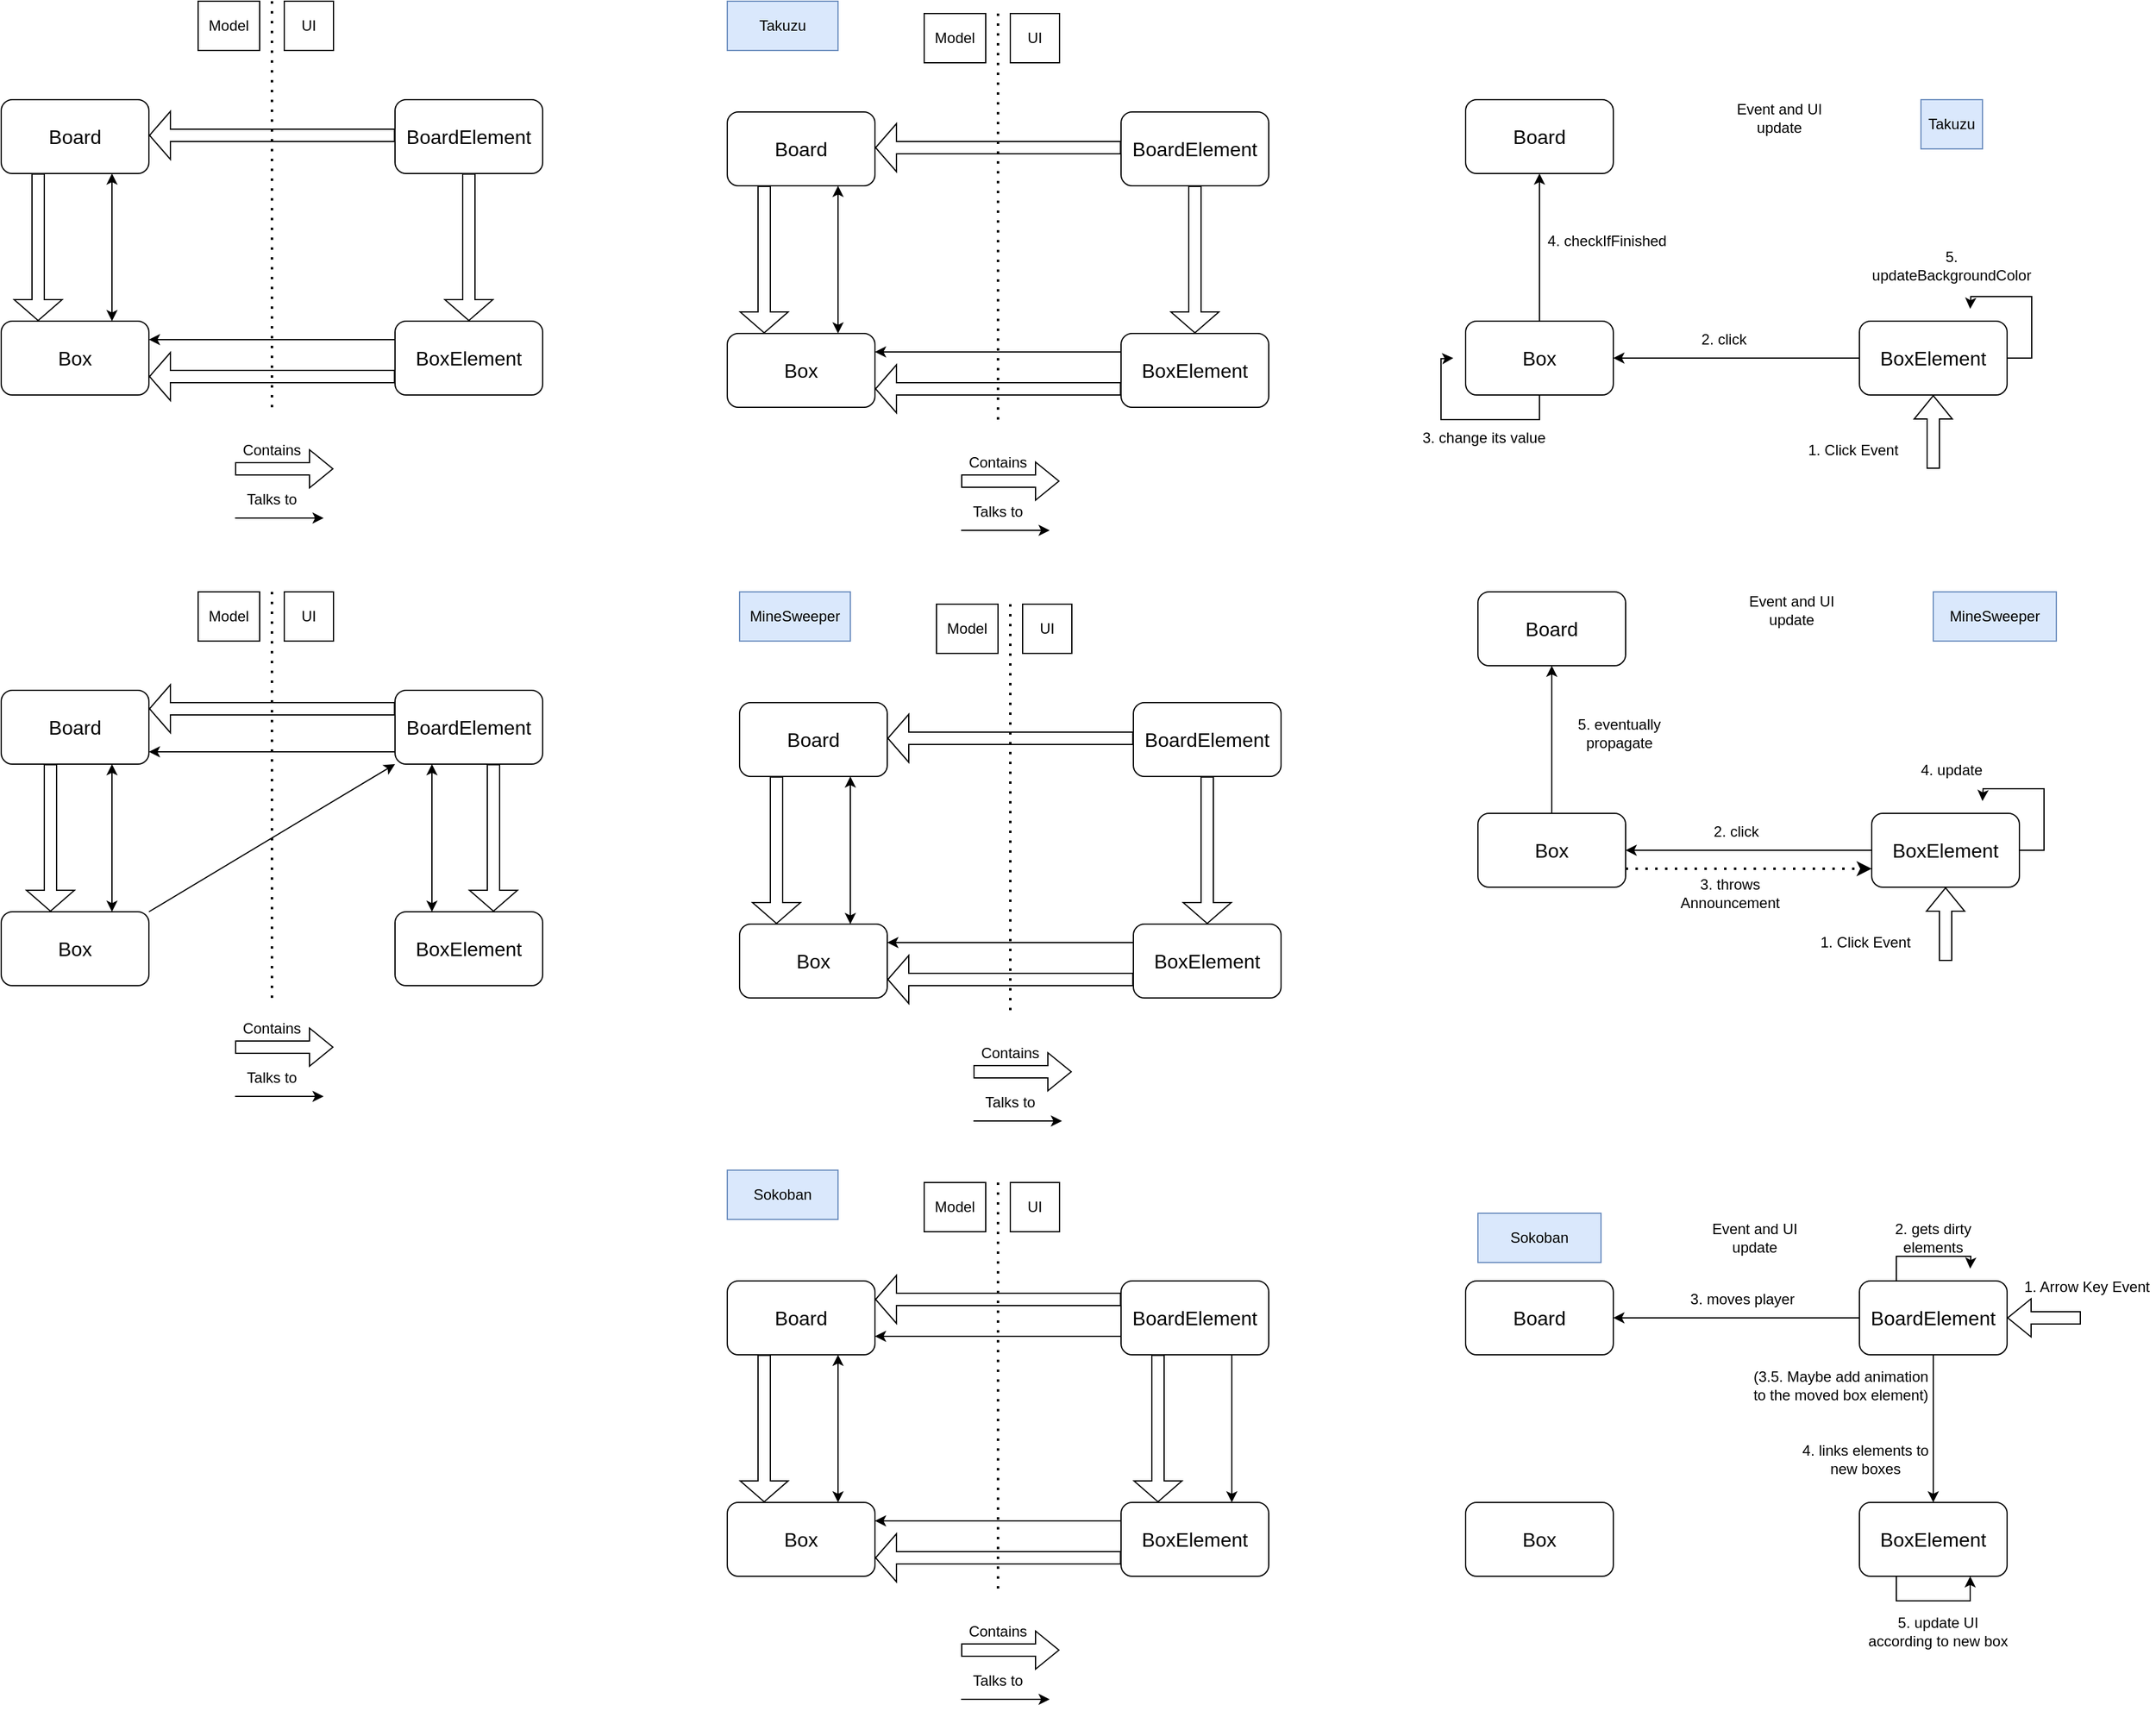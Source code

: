 <mxfile version="23.1.1" type="device">
  <diagram name="Page-1" id="rHofz7syDq5YrGWVKmiH">
    <mxGraphModel dx="993" dy="573" grid="1" gridSize="10" guides="1" tooltips="1" connect="1" arrows="1" fold="1" page="1" pageScale="1" pageWidth="827" pageHeight="1169" math="0" shadow="0">
      <root>
        <mxCell id="0" />
        <mxCell id="1" parent="0" />
        <mxCell id="ECpcbEEftHicPPph2w06-1" value="&lt;font style=&quot;font-size: 16px;&quot;&gt;Board&lt;/font&gt;" style="rounded=1;whiteSpace=wrap;html=1;" parent="1" vertex="1">
          <mxGeometry x="140" y="90" width="120" height="60" as="geometry" />
        </mxCell>
        <mxCell id="ECpcbEEftHicPPph2w06-2" value="&lt;font style=&quot;font-size: 16px;&quot;&gt;Box&lt;/font&gt;" style="rounded=1;whiteSpace=wrap;html=1;" parent="1" vertex="1">
          <mxGeometry x="140" y="270" width="120" height="60" as="geometry" />
        </mxCell>
        <mxCell id="ECpcbEEftHicPPph2w06-3" value="&lt;font style=&quot;font-size: 16px;&quot;&gt;BoardElement&lt;/font&gt;" style="rounded=1;whiteSpace=wrap;html=1;" parent="1" vertex="1">
          <mxGeometry x="460" y="90" width="120" height="60" as="geometry" />
        </mxCell>
        <mxCell id="ECpcbEEftHicPPph2w06-4" value="&lt;font style=&quot;font-size: 16px;&quot;&gt;BoxElement&lt;/font&gt;" style="rounded=1;whiteSpace=wrap;html=1;" parent="1" vertex="1">
          <mxGeometry x="460" y="270" width="120" height="60" as="geometry" />
        </mxCell>
        <mxCell id="ECpcbEEftHicPPph2w06-5" value="" style="endArrow=none;dashed=1;html=1;dashPattern=1 3;strokeWidth=2;rounded=0;" parent="1" edge="1">
          <mxGeometry width="50" height="50" relative="1" as="geometry">
            <mxPoint x="360" y="340" as="sourcePoint" />
            <mxPoint x="360" y="10" as="targetPoint" />
          </mxGeometry>
        </mxCell>
        <mxCell id="ECpcbEEftHicPPph2w06-6" value="Model" style="rounded=0;whiteSpace=wrap;html=1;" parent="1" vertex="1">
          <mxGeometry x="300" y="10" width="50" height="40" as="geometry" />
        </mxCell>
        <mxCell id="ECpcbEEftHicPPph2w06-7" value="UI" style="rounded=0;whiteSpace=wrap;html=1;" parent="1" vertex="1">
          <mxGeometry x="370" y="10" width="40" height="40" as="geometry" />
        </mxCell>
        <mxCell id="ECpcbEEftHicPPph2w06-8" value="&lt;font style=&quot;font-size: 16px;&quot;&gt;Board&lt;/font&gt;" style="rounded=1;whiteSpace=wrap;html=1;" parent="1" vertex="1">
          <mxGeometry x="140" y="570" width="120" height="60" as="geometry" />
        </mxCell>
        <mxCell id="ECpcbEEftHicPPph2w06-9" value="&lt;font style=&quot;font-size: 16px;&quot;&gt;Box&lt;/font&gt;" style="rounded=1;whiteSpace=wrap;html=1;" parent="1" vertex="1">
          <mxGeometry x="140" y="750" width="120" height="60" as="geometry" />
        </mxCell>
        <mxCell id="ECpcbEEftHicPPph2w06-10" value="&lt;font style=&quot;font-size: 16px;&quot;&gt;BoardElement&lt;/font&gt;" style="rounded=1;whiteSpace=wrap;html=1;" parent="1" vertex="1">
          <mxGeometry x="460" y="570" width="120" height="60" as="geometry" />
        </mxCell>
        <mxCell id="ECpcbEEftHicPPph2w06-11" value="&lt;font style=&quot;font-size: 16px;&quot;&gt;BoxElement&lt;/font&gt;" style="rounded=1;whiteSpace=wrap;html=1;" parent="1" vertex="1">
          <mxGeometry x="460" y="750" width="120" height="60" as="geometry" />
        </mxCell>
        <mxCell id="ECpcbEEftHicPPph2w06-12" value="" style="endArrow=none;dashed=1;html=1;dashPattern=1 3;strokeWidth=2;rounded=0;" parent="1" edge="1">
          <mxGeometry width="50" height="50" relative="1" as="geometry">
            <mxPoint x="360" y="820" as="sourcePoint" />
            <mxPoint x="360" y="490" as="targetPoint" />
          </mxGeometry>
        </mxCell>
        <mxCell id="ECpcbEEftHicPPph2w06-13" value="Model" style="rounded=0;whiteSpace=wrap;html=1;" parent="1" vertex="1">
          <mxGeometry x="300" y="490" width="50" height="40" as="geometry" />
        </mxCell>
        <mxCell id="ECpcbEEftHicPPph2w06-14" value="UI" style="rounded=0;whiteSpace=wrap;html=1;" parent="1" vertex="1">
          <mxGeometry x="370" y="490" width="40" height="40" as="geometry" />
        </mxCell>
        <mxCell id="ECpcbEEftHicPPph2w06-15" value="" style="shape=flexArrow;endArrow=classic;html=1;rounded=0;entryX=0.5;entryY=0;entryDx=0;entryDy=0;exitX=0.5;exitY=1;exitDx=0;exitDy=0;endWidth=28;endSize=5.33;" parent="1" source="ECpcbEEftHicPPph2w06-3" target="ECpcbEEftHicPPph2w06-4" edge="1">
          <mxGeometry width="50" height="50" relative="1" as="geometry">
            <mxPoint x="330" y="170" as="sourcePoint" />
            <mxPoint x="380" y="120" as="targetPoint" />
            <Array as="points" />
          </mxGeometry>
        </mxCell>
        <mxCell id="ECpcbEEftHicPPph2w06-16" value="" style="shape=flexArrow;endArrow=classic;html=1;rounded=0;" parent="1" edge="1">
          <mxGeometry width="50" height="50" relative="1" as="geometry">
            <mxPoint x="330" y="390" as="sourcePoint" />
            <mxPoint x="410" y="390" as="targetPoint" />
          </mxGeometry>
        </mxCell>
        <mxCell id="ECpcbEEftHicPPph2w06-17" value="Contains" style="text;html=1;strokeColor=none;fillColor=none;align=center;verticalAlign=middle;whiteSpace=wrap;rounded=0;" parent="1" vertex="1">
          <mxGeometry x="330" y="360" width="60" height="30" as="geometry" />
        </mxCell>
        <mxCell id="ECpcbEEftHicPPph2w06-18" value="" style="endArrow=classic;html=1;rounded=0;" parent="1" edge="1">
          <mxGeometry width="50" height="50" relative="1" as="geometry">
            <mxPoint x="330" y="430" as="sourcePoint" />
            <mxPoint x="402" y="430" as="targetPoint" />
          </mxGeometry>
        </mxCell>
        <mxCell id="ECpcbEEftHicPPph2w06-19" value="" style="shape=flexArrow;endArrow=classic;html=1;rounded=0;entryX=0.5;entryY=0;entryDx=0;entryDy=0;exitX=0.5;exitY=1;exitDx=0;exitDy=0;endWidth=28;endSize=5.33;" parent="1" edge="1">
          <mxGeometry width="50" height="50" relative="1" as="geometry">
            <mxPoint x="170" y="150" as="sourcePoint" />
            <mxPoint x="170" y="270" as="targetPoint" />
            <Array as="points" />
          </mxGeometry>
        </mxCell>
        <mxCell id="ECpcbEEftHicPPph2w06-20" value="" style="shape=flexArrow;endArrow=classic;html=1;rounded=0;entryX=1;entryY=0.75;entryDx=0;entryDy=0;exitX=0;exitY=0.75;exitDx=0;exitDy=0;endWidth=28;endSize=5.33;" parent="1" source="ECpcbEEftHicPPph2w06-4" target="ECpcbEEftHicPPph2w06-2" edge="1">
          <mxGeometry width="50" height="50" relative="1" as="geometry">
            <mxPoint x="180" y="160" as="sourcePoint" />
            <mxPoint x="180" y="280" as="targetPoint" />
            <Array as="points" />
          </mxGeometry>
        </mxCell>
        <mxCell id="ECpcbEEftHicPPph2w06-21" value="" style="shape=flexArrow;endArrow=classic;html=1;rounded=0;entryX=1;entryY=0.5;entryDx=0;entryDy=0;exitX=0;exitY=0.5;exitDx=0;exitDy=0;endWidth=28;endSize=5.33;" parent="1" edge="1">
          <mxGeometry width="50" height="50" relative="1" as="geometry">
            <mxPoint x="460" y="119" as="sourcePoint" />
            <mxPoint x="260" y="119" as="targetPoint" />
            <Array as="points" />
          </mxGeometry>
        </mxCell>
        <mxCell id="ECpcbEEftHicPPph2w06-22" value="Talks to" style="text;html=1;strokeColor=none;fillColor=none;align=center;verticalAlign=middle;whiteSpace=wrap;rounded=0;" parent="1" vertex="1">
          <mxGeometry x="330" y="400" width="60" height="30" as="geometry" />
        </mxCell>
        <mxCell id="ECpcbEEftHicPPph2w06-23" value="" style="endArrow=classic;html=1;rounded=0;entryX=1;entryY=0.25;entryDx=0;entryDy=0;exitX=0;exitY=0.25;exitDx=0;exitDy=0;" parent="1" source="ECpcbEEftHicPPph2w06-4" target="ECpcbEEftHicPPph2w06-2" edge="1">
          <mxGeometry width="50" height="50" relative="1" as="geometry">
            <mxPoint x="350" y="310" as="sourcePoint" />
            <mxPoint x="400" y="260" as="targetPoint" />
          </mxGeometry>
        </mxCell>
        <mxCell id="ECpcbEEftHicPPph2w06-25" value="" style="endArrow=classic;startArrow=classic;html=1;rounded=0;entryX=0.75;entryY=1;entryDx=0;entryDy=0;exitX=0.75;exitY=0;exitDx=0;exitDy=0;" parent="1" source="ECpcbEEftHicPPph2w06-2" target="ECpcbEEftHicPPph2w06-1" edge="1">
          <mxGeometry width="50" height="50" relative="1" as="geometry">
            <mxPoint x="200" y="240" as="sourcePoint" />
            <mxPoint x="250" y="190" as="targetPoint" />
          </mxGeometry>
        </mxCell>
        <mxCell id="ECpcbEEftHicPPph2w06-26" value="" style="shape=flexArrow;endArrow=classic;html=1;rounded=0;" parent="1" edge="1">
          <mxGeometry width="50" height="50" relative="1" as="geometry">
            <mxPoint x="330" y="860" as="sourcePoint" />
            <mxPoint x="410" y="860" as="targetPoint" />
          </mxGeometry>
        </mxCell>
        <mxCell id="ECpcbEEftHicPPph2w06-27" value="Contains" style="text;html=1;strokeColor=none;fillColor=none;align=center;verticalAlign=middle;whiteSpace=wrap;rounded=0;" parent="1" vertex="1">
          <mxGeometry x="330" y="830" width="60" height="30" as="geometry" />
        </mxCell>
        <mxCell id="ECpcbEEftHicPPph2w06-28" value="" style="endArrow=classic;html=1;rounded=0;" parent="1" edge="1">
          <mxGeometry width="50" height="50" relative="1" as="geometry">
            <mxPoint x="330" y="900" as="sourcePoint" />
            <mxPoint x="402" y="900" as="targetPoint" />
          </mxGeometry>
        </mxCell>
        <mxCell id="ECpcbEEftHicPPph2w06-29" value="Talks to" style="text;html=1;strokeColor=none;fillColor=none;align=center;verticalAlign=middle;whiteSpace=wrap;rounded=0;" parent="1" vertex="1">
          <mxGeometry x="330" y="870" width="60" height="30" as="geometry" />
        </mxCell>
        <mxCell id="ECpcbEEftHicPPph2w06-30" value="" style="shape=flexArrow;endArrow=classic;html=1;rounded=0;entryX=0.5;entryY=0;entryDx=0;entryDy=0;exitX=0.5;exitY=1;exitDx=0;exitDy=0;endWidth=28;endSize=5.33;" parent="1" edge="1">
          <mxGeometry width="50" height="50" relative="1" as="geometry">
            <mxPoint x="540" y="630" as="sourcePoint" />
            <mxPoint x="540" y="750" as="targetPoint" />
            <Array as="points" />
          </mxGeometry>
        </mxCell>
        <mxCell id="ECpcbEEftHicPPph2w06-31" value="" style="shape=flexArrow;endArrow=classic;html=1;rounded=0;entryX=0.5;entryY=0;entryDx=0;entryDy=0;exitX=0.5;exitY=1;exitDx=0;exitDy=0;endWidth=28;endSize=5.33;" parent="1" edge="1">
          <mxGeometry width="50" height="50" relative="1" as="geometry">
            <mxPoint x="180" y="630" as="sourcePoint" />
            <mxPoint x="180" y="750" as="targetPoint" />
            <Array as="points" />
          </mxGeometry>
        </mxCell>
        <mxCell id="ECpcbEEftHicPPph2w06-32" value="" style="shape=flexArrow;endArrow=classic;html=1;rounded=0;entryX=1;entryY=0.75;entryDx=0;entryDy=0;exitX=0;exitY=0.75;exitDx=0;exitDy=0;endWidth=28;endSize=5.33;" parent="1" edge="1">
          <mxGeometry width="50" height="50" relative="1" as="geometry">
            <mxPoint x="460" y="585" as="sourcePoint" />
            <mxPoint x="260" y="585" as="targetPoint" />
            <Array as="points" />
          </mxGeometry>
        </mxCell>
        <mxCell id="ECpcbEEftHicPPph2w06-33" value="" style="endArrow=classic;html=1;rounded=0;entryX=1;entryY=0.25;entryDx=0;entryDy=0;exitX=0;exitY=0.25;exitDx=0;exitDy=0;" parent="1" edge="1">
          <mxGeometry width="50" height="50" relative="1" as="geometry">
            <mxPoint x="460" y="620" as="sourcePoint" />
            <mxPoint x="260" y="620" as="targetPoint" />
          </mxGeometry>
        </mxCell>
        <mxCell id="ECpcbEEftHicPPph2w06-34" value="" style="endArrow=classic;startArrow=classic;html=1;rounded=0;entryX=0.75;entryY=1;entryDx=0;entryDy=0;exitX=0.75;exitY=0;exitDx=0;exitDy=0;" parent="1" edge="1">
          <mxGeometry width="50" height="50" relative="1" as="geometry">
            <mxPoint x="230" y="750" as="sourcePoint" />
            <mxPoint x="230" y="630" as="targetPoint" />
          </mxGeometry>
        </mxCell>
        <mxCell id="ECpcbEEftHicPPph2w06-36" value="" style="endArrow=classic;startArrow=classic;html=1;rounded=0;entryX=0.75;entryY=1;entryDx=0;entryDy=0;exitX=0.75;exitY=0;exitDx=0;exitDy=0;" parent="1" edge="1">
          <mxGeometry width="50" height="50" relative="1" as="geometry">
            <mxPoint x="490" y="750" as="sourcePoint" />
            <mxPoint x="490" y="630" as="targetPoint" />
          </mxGeometry>
        </mxCell>
        <mxCell id="ECpcbEEftHicPPph2w06-37" value="" style="endArrow=classic;html=1;rounded=0;entryX=0;entryY=1;entryDx=0;entryDy=0;exitX=1;exitY=0;exitDx=0;exitDy=0;" parent="1" source="ECpcbEEftHicPPph2w06-9" target="ECpcbEEftHicPPph2w06-10" edge="1">
          <mxGeometry width="50" height="50" relative="1" as="geometry">
            <mxPoint x="470" y="630" as="sourcePoint" />
            <mxPoint x="270" y="630" as="targetPoint" />
          </mxGeometry>
        </mxCell>
        <mxCell id="CD2iZrXm3ss4EVFYjtA5-1" value="&lt;font style=&quot;font-size: 16px;&quot;&gt;Board&lt;/font&gt;" style="rounded=1;whiteSpace=wrap;html=1;" vertex="1" parent="1">
          <mxGeometry x="740" y="580" width="120" height="60" as="geometry" />
        </mxCell>
        <mxCell id="CD2iZrXm3ss4EVFYjtA5-2" value="&lt;font style=&quot;font-size: 16px;&quot;&gt;Box&lt;/font&gt;" style="rounded=1;whiteSpace=wrap;html=1;" vertex="1" parent="1">
          <mxGeometry x="740" y="760" width="120" height="60" as="geometry" />
        </mxCell>
        <mxCell id="CD2iZrXm3ss4EVFYjtA5-3" value="&lt;font style=&quot;font-size: 16px;&quot;&gt;BoardElement&lt;/font&gt;" style="rounded=1;whiteSpace=wrap;html=1;" vertex="1" parent="1">
          <mxGeometry x="1060" y="580" width="120" height="60" as="geometry" />
        </mxCell>
        <mxCell id="CD2iZrXm3ss4EVFYjtA5-4" value="&lt;font style=&quot;font-size: 16px;&quot;&gt;BoxElement&lt;/font&gt;" style="rounded=1;whiteSpace=wrap;html=1;" vertex="1" parent="1">
          <mxGeometry x="1060" y="760" width="120" height="60" as="geometry" />
        </mxCell>
        <mxCell id="CD2iZrXm3ss4EVFYjtA5-5" value="" style="endArrow=none;dashed=1;html=1;dashPattern=1 3;strokeWidth=2;rounded=0;" edge="1" parent="1">
          <mxGeometry width="50" height="50" relative="1" as="geometry">
            <mxPoint x="960" y="830" as="sourcePoint" />
            <mxPoint x="960" y="500" as="targetPoint" />
          </mxGeometry>
        </mxCell>
        <mxCell id="CD2iZrXm3ss4EVFYjtA5-6" value="Model" style="rounded=0;whiteSpace=wrap;html=1;" vertex="1" parent="1">
          <mxGeometry x="900" y="500" width="50" height="40" as="geometry" />
        </mxCell>
        <mxCell id="CD2iZrXm3ss4EVFYjtA5-7" value="UI" style="rounded=0;whiteSpace=wrap;html=1;" vertex="1" parent="1">
          <mxGeometry x="970" y="500" width="40" height="40" as="geometry" />
        </mxCell>
        <mxCell id="CD2iZrXm3ss4EVFYjtA5-8" value="" style="shape=flexArrow;endArrow=classic;html=1;rounded=0;entryX=0.5;entryY=0;entryDx=0;entryDy=0;exitX=0.5;exitY=1;exitDx=0;exitDy=0;endWidth=28;endSize=5.33;" edge="1" parent="1" source="CD2iZrXm3ss4EVFYjtA5-3" target="CD2iZrXm3ss4EVFYjtA5-4">
          <mxGeometry width="50" height="50" relative="1" as="geometry">
            <mxPoint x="930" y="660" as="sourcePoint" />
            <mxPoint x="980" y="610" as="targetPoint" />
            <Array as="points" />
          </mxGeometry>
        </mxCell>
        <mxCell id="CD2iZrXm3ss4EVFYjtA5-9" value="" style="shape=flexArrow;endArrow=classic;html=1;rounded=0;" edge="1" parent="1">
          <mxGeometry width="50" height="50" relative="1" as="geometry">
            <mxPoint x="930" y="880" as="sourcePoint" />
            <mxPoint x="1010" y="880" as="targetPoint" />
          </mxGeometry>
        </mxCell>
        <mxCell id="CD2iZrXm3ss4EVFYjtA5-10" value="Contains" style="text;html=1;strokeColor=none;fillColor=none;align=center;verticalAlign=middle;whiteSpace=wrap;rounded=0;" vertex="1" parent="1">
          <mxGeometry x="930" y="850" width="60" height="30" as="geometry" />
        </mxCell>
        <mxCell id="CD2iZrXm3ss4EVFYjtA5-11" value="" style="endArrow=classic;html=1;rounded=0;" edge="1" parent="1">
          <mxGeometry width="50" height="50" relative="1" as="geometry">
            <mxPoint x="930" y="920" as="sourcePoint" />
            <mxPoint x="1002" y="920" as="targetPoint" />
          </mxGeometry>
        </mxCell>
        <mxCell id="CD2iZrXm3ss4EVFYjtA5-12" value="" style="shape=flexArrow;endArrow=classic;html=1;rounded=0;entryX=0.5;entryY=0;entryDx=0;entryDy=0;exitX=0.5;exitY=1;exitDx=0;exitDy=0;endWidth=28;endSize=5.33;" edge="1" parent="1">
          <mxGeometry width="50" height="50" relative="1" as="geometry">
            <mxPoint x="770" y="640" as="sourcePoint" />
            <mxPoint x="770" y="760" as="targetPoint" />
            <Array as="points" />
          </mxGeometry>
        </mxCell>
        <mxCell id="CD2iZrXm3ss4EVFYjtA5-13" value="" style="shape=flexArrow;endArrow=classic;html=1;rounded=0;entryX=1;entryY=0.75;entryDx=0;entryDy=0;exitX=0;exitY=0.75;exitDx=0;exitDy=0;endWidth=28;endSize=5.33;" edge="1" parent="1" source="CD2iZrXm3ss4EVFYjtA5-4" target="CD2iZrXm3ss4EVFYjtA5-2">
          <mxGeometry width="50" height="50" relative="1" as="geometry">
            <mxPoint x="780" y="650" as="sourcePoint" />
            <mxPoint x="780" y="770" as="targetPoint" />
            <Array as="points" />
          </mxGeometry>
        </mxCell>
        <mxCell id="CD2iZrXm3ss4EVFYjtA5-14" value="" style="shape=flexArrow;endArrow=classic;html=1;rounded=0;entryX=1;entryY=0.5;entryDx=0;entryDy=0;exitX=0;exitY=0.5;exitDx=0;exitDy=0;endWidth=28;endSize=5.33;" edge="1" parent="1">
          <mxGeometry width="50" height="50" relative="1" as="geometry">
            <mxPoint x="1060" y="609" as="sourcePoint" />
            <mxPoint x="860" y="609" as="targetPoint" />
            <Array as="points" />
          </mxGeometry>
        </mxCell>
        <mxCell id="CD2iZrXm3ss4EVFYjtA5-15" value="Talks to" style="text;html=1;strokeColor=none;fillColor=none;align=center;verticalAlign=middle;whiteSpace=wrap;rounded=0;" vertex="1" parent="1">
          <mxGeometry x="930" y="890" width="60" height="30" as="geometry" />
        </mxCell>
        <mxCell id="CD2iZrXm3ss4EVFYjtA5-16" value="" style="endArrow=classic;html=1;rounded=0;entryX=1;entryY=0.25;entryDx=0;entryDy=0;exitX=0;exitY=0.25;exitDx=0;exitDy=0;" edge="1" parent="1" source="CD2iZrXm3ss4EVFYjtA5-4" target="CD2iZrXm3ss4EVFYjtA5-2">
          <mxGeometry width="50" height="50" relative="1" as="geometry">
            <mxPoint x="950" y="800" as="sourcePoint" />
            <mxPoint x="1000" y="750" as="targetPoint" />
          </mxGeometry>
        </mxCell>
        <mxCell id="CD2iZrXm3ss4EVFYjtA5-17" value="" style="endArrow=classic;startArrow=classic;html=1;rounded=0;entryX=0.75;entryY=1;entryDx=0;entryDy=0;exitX=0.75;exitY=0;exitDx=0;exitDy=0;" edge="1" parent="1" source="CD2iZrXm3ss4EVFYjtA5-2" target="CD2iZrXm3ss4EVFYjtA5-1">
          <mxGeometry width="50" height="50" relative="1" as="geometry">
            <mxPoint x="800" y="730" as="sourcePoint" />
            <mxPoint x="850" y="680" as="targetPoint" />
          </mxGeometry>
        </mxCell>
        <mxCell id="CD2iZrXm3ss4EVFYjtA5-18" value="MineSweeper" style="rounded=0;whiteSpace=wrap;html=1;fillColor=#dae8fc;strokeColor=#6c8ebf;" vertex="1" parent="1">
          <mxGeometry x="740" y="490" width="90" height="40" as="geometry" />
        </mxCell>
        <mxCell id="CD2iZrXm3ss4EVFYjtA5-22" value="&lt;font style=&quot;font-size: 16px;&quot;&gt;Board&lt;/font&gt;" style="rounded=1;whiteSpace=wrap;html=1;" vertex="1" parent="1">
          <mxGeometry x="1330" y="90" width="120" height="60" as="geometry" />
        </mxCell>
        <mxCell id="CD2iZrXm3ss4EVFYjtA5-39" style="edgeStyle=orthogonalEdgeStyle;rounded=0;orthogonalLoop=1;jettySize=auto;html=1;exitX=0.5;exitY=1;exitDx=0;exitDy=0;" edge="1" parent="1" source="CD2iZrXm3ss4EVFYjtA5-23">
          <mxGeometry relative="1" as="geometry">
            <mxPoint x="1320" y="300" as="targetPoint" />
          </mxGeometry>
        </mxCell>
        <mxCell id="CD2iZrXm3ss4EVFYjtA5-23" value="&lt;font style=&quot;font-size: 16px;&quot;&gt;Box&lt;/font&gt;" style="rounded=1;whiteSpace=wrap;html=1;" vertex="1" parent="1">
          <mxGeometry x="1330" y="270" width="120" height="60" as="geometry" />
        </mxCell>
        <mxCell id="CD2iZrXm3ss4EVFYjtA5-36" style="edgeStyle=orthogonalEdgeStyle;rounded=0;orthogonalLoop=1;jettySize=auto;html=1;exitX=1;exitY=0.5;exitDx=0;exitDy=0;" edge="1" parent="1" source="CD2iZrXm3ss4EVFYjtA5-25">
          <mxGeometry relative="1" as="geometry">
            <mxPoint x="1740" y="260" as="targetPoint" />
          </mxGeometry>
        </mxCell>
        <mxCell id="CD2iZrXm3ss4EVFYjtA5-25" value="&lt;font style=&quot;font-size: 16px;&quot;&gt;BoxElement&lt;/font&gt;" style="rounded=1;whiteSpace=wrap;html=1;" vertex="1" parent="1">
          <mxGeometry x="1650" y="270" width="120" height="60" as="geometry" />
        </mxCell>
        <mxCell id="CD2iZrXm3ss4EVFYjtA5-30" value="" style="endArrow=classic;html=1;rounded=0;entryX=1;entryY=0.25;entryDx=0;entryDy=0;exitX=0;exitY=0.25;exitDx=0;exitDy=0;" edge="1" parent="1">
          <mxGeometry width="50" height="50" relative="1" as="geometry">
            <mxPoint x="1650" y="300" as="sourcePoint" />
            <mxPoint x="1450" y="300" as="targetPoint" />
          </mxGeometry>
        </mxCell>
        <mxCell id="CD2iZrXm3ss4EVFYjtA5-32" value="2. click" style="text;html=1;strokeColor=none;fillColor=none;align=center;verticalAlign=middle;whiteSpace=wrap;rounded=0;" vertex="1" parent="1">
          <mxGeometry x="1510" y="270" width="60" height="30" as="geometry" />
        </mxCell>
        <mxCell id="CD2iZrXm3ss4EVFYjtA5-33" value="4. checkIfFinished" style="text;html=1;strokeColor=none;fillColor=none;align=center;verticalAlign=middle;whiteSpace=wrap;rounded=0;" vertex="1" parent="1">
          <mxGeometry x="1390" y="190" width="110" height="30" as="geometry" />
        </mxCell>
        <mxCell id="CD2iZrXm3ss4EVFYjtA5-35" value="5. updateBackgroundColor" style="text;html=1;strokeColor=none;fillColor=none;align=center;verticalAlign=middle;whiteSpace=wrap;rounded=0;" vertex="1" parent="1">
          <mxGeometry x="1670" y="210" width="110" height="30" as="geometry" />
        </mxCell>
        <mxCell id="CD2iZrXm3ss4EVFYjtA5-37" value="" style="endArrow=classic;html=1;rounded=0;exitX=0.5;exitY=0;exitDx=0;exitDy=0;" edge="1" parent="1" source="CD2iZrXm3ss4EVFYjtA5-23" target="CD2iZrXm3ss4EVFYjtA5-22">
          <mxGeometry width="50" height="50" relative="1" as="geometry">
            <mxPoint x="1660" y="310" as="sourcePoint" />
            <mxPoint x="1460" y="310" as="targetPoint" />
          </mxGeometry>
        </mxCell>
        <mxCell id="CD2iZrXm3ss4EVFYjtA5-38" value="Event and UI update" style="text;html=1;strokeColor=none;fillColor=none;align=center;verticalAlign=middle;whiteSpace=wrap;rounded=0;" vertex="1" parent="1">
          <mxGeometry x="1530" y="90" width="110" height="30" as="geometry" />
        </mxCell>
        <mxCell id="CD2iZrXm3ss4EVFYjtA5-40" value="3. change its value" style="text;html=1;strokeColor=none;fillColor=none;align=center;verticalAlign=middle;whiteSpace=wrap;rounded=0;" vertex="1" parent="1">
          <mxGeometry x="1290" y="350" width="110" height="30" as="geometry" />
        </mxCell>
        <mxCell id="CD2iZrXm3ss4EVFYjtA5-42" value="" style="shape=flexArrow;endArrow=classic;html=1;rounded=0;" edge="1" parent="1">
          <mxGeometry width="50" height="50" relative="1" as="geometry">
            <mxPoint x="1710" y="390" as="sourcePoint" />
            <mxPoint x="1710" y="330" as="targetPoint" />
          </mxGeometry>
        </mxCell>
        <mxCell id="CD2iZrXm3ss4EVFYjtA5-43" value="1. Click Event" style="text;html=1;strokeColor=none;fillColor=none;align=center;verticalAlign=middle;whiteSpace=wrap;rounded=0;" vertex="1" parent="1">
          <mxGeometry x="1590" y="360" width="110" height="30" as="geometry" />
        </mxCell>
        <mxCell id="CD2iZrXm3ss4EVFYjtA5-44" value="Takuzu" style="rounded=0;whiteSpace=wrap;html=1;fillColor=#dae8fc;strokeColor=#6c8ebf;" vertex="1" parent="1">
          <mxGeometry x="1700" y="90" width="50" height="40" as="geometry" />
        </mxCell>
        <mxCell id="CD2iZrXm3ss4EVFYjtA5-45" value="&lt;font style=&quot;font-size: 16px;&quot;&gt;Board&lt;/font&gt;" style="rounded=1;whiteSpace=wrap;html=1;" vertex="1" parent="1">
          <mxGeometry x="730" y="100" width="120" height="60" as="geometry" />
        </mxCell>
        <mxCell id="CD2iZrXm3ss4EVFYjtA5-46" value="&lt;font style=&quot;font-size: 16px;&quot;&gt;Box&lt;/font&gt;" style="rounded=1;whiteSpace=wrap;html=1;" vertex="1" parent="1">
          <mxGeometry x="730" y="280" width="120" height="60" as="geometry" />
        </mxCell>
        <mxCell id="CD2iZrXm3ss4EVFYjtA5-47" value="&lt;font style=&quot;font-size: 16px;&quot;&gt;BoardElement&lt;/font&gt;" style="rounded=1;whiteSpace=wrap;html=1;" vertex="1" parent="1">
          <mxGeometry x="1050" y="100" width="120" height="60" as="geometry" />
        </mxCell>
        <mxCell id="CD2iZrXm3ss4EVFYjtA5-48" value="&lt;font style=&quot;font-size: 16px;&quot;&gt;BoxElement&lt;/font&gt;" style="rounded=1;whiteSpace=wrap;html=1;" vertex="1" parent="1">
          <mxGeometry x="1050" y="280" width="120" height="60" as="geometry" />
        </mxCell>
        <mxCell id="CD2iZrXm3ss4EVFYjtA5-49" value="" style="endArrow=none;dashed=1;html=1;dashPattern=1 3;strokeWidth=2;rounded=0;" edge="1" parent="1">
          <mxGeometry width="50" height="50" relative="1" as="geometry">
            <mxPoint x="950" y="350" as="sourcePoint" />
            <mxPoint x="950" y="20.0" as="targetPoint" />
          </mxGeometry>
        </mxCell>
        <mxCell id="CD2iZrXm3ss4EVFYjtA5-50" value="Model" style="rounded=0;whiteSpace=wrap;html=1;" vertex="1" parent="1">
          <mxGeometry x="890" y="20.0" width="50" height="40" as="geometry" />
        </mxCell>
        <mxCell id="CD2iZrXm3ss4EVFYjtA5-51" value="UI" style="rounded=0;whiteSpace=wrap;html=1;" vertex="1" parent="1">
          <mxGeometry x="960" y="20.0" width="40" height="40" as="geometry" />
        </mxCell>
        <mxCell id="CD2iZrXm3ss4EVFYjtA5-52" value="" style="shape=flexArrow;endArrow=classic;html=1;rounded=0;entryX=0.5;entryY=0;entryDx=0;entryDy=0;exitX=0.5;exitY=1;exitDx=0;exitDy=0;endWidth=28;endSize=5.33;" edge="1" parent="1" source="CD2iZrXm3ss4EVFYjtA5-47" target="CD2iZrXm3ss4EVFYjtA5-48">
          <mxGeometry width="50" height="50" relative="1" as="geometry">
            <mxPoint x="920" y="180" as="sourcePoint" />
            <mxPoint x="970" y="130" as="targetPoint" />
            <Array as="points" />
          </mxGeometry>
        </mxCell>
        <mxCell id="CD2iZrXm3ss4EVFYjtA5-53" value="" style="shape=flexArrow;endArrow=classic;html=1;rounded=0;" edge="1" parent="1">
          <mxGeometry width="50" height="50" relative="1" as="geometry">
            <mxPoint x="920" y="400" as="sourcePoint" />
            <mxPoint x="1000" y="400" as="targetPoint" />
          </mxGeometry>
        </mxCell>
        <mxCell id="CD2iZrXm3ss4EVFYjtA5-54" value="Contains" style="text;html=1;strokeColor=none;fillColor=none;align=center;verticalAlign=middle;whiteSpace=wrap;rounded=0;" vertex="1" parent="1">
          <mxGeometry x="920" y="370" width="60" height="30" as="geometry" />
        </mxCell>
        <mxCell id="CD2iZrXm3ss4EVFYjtA5-55" value="" style="endArrow=classic;html=1;rounded=0;" edge="1" parent="1">
          <mxGeometry width="50" height="50" relative="1" as="geometry">
            <mxPoint x="920" y="440" as="sourcePoint" />
            <mxPoint x="992" y="440" as="targetPoint" />
          </mxGeometry>
        </mxCell>
        <mxCell id="CD2iZrXm3ss4EVFYjtA5-56" value="" style="shape=flexArrow;endArrow=classic;html=1;rounded=0;entryX=0.5;entryY=0;entryDx=0;entryDy=0;exitX=0.5;exitY=1;exitDx=0;exitDy=0;endWidth=28;endSize=5.33;" edge="1" parent="1">
          <mxGeometry width="50" height="50" relative="1" as="geometry">
            <mxPoint x="760" y="160" as="sourcePoint" />
            <mxPoint x="760" y="280" as="targetPoint" />
            <Array as="points" />
          </mxGeometry>
        </mxCell>
        <mxCell id="CD2iZrXm3ss4EVFYjtA5-57" value="" style="shape=flexArrow;endArrow=classic;html=1;rounded=0;entryX=1;entryY=0.75;entryDx=0;entryDy=0;exitX=0;exitY=0.75;exitDx=0;exitDy=0;endWidth=28;endSize=5.33;" edge="1" parent="1" source="CD2iZrXm3ss4EVFYjtA5-48" target="CD2iZrXm3ss4EVFYjtA5-46">
          <mxGeometry width="50" height="50" relative="1" as="geometry">
            <mxPoint x="770" y="170" as="sourcePoint" />
            <mxPoint x="770" y="290" as="targetPoint" />
            <Array as="points" />
          </mxGeometry>
        </mxCell>
        <mxCell id="CD2iZrXm3ss4EVFYjtA5-58" value="" style="shape=flexArrow;endArrow=classic;html=1;rounded=0;entryX=1;entryY=0.5;entryDx=0;entryDy=0;exitX=0;exitY=0.5;exitDx=0;exitDy=0;endWidth=28;endSize=5.33;" edge="1" parent="1">
          <mxGeometry width="50" height="50" relative="1" as="geometry">
            <mxPoint x="1050" y="129" as="sourcePoint" />
            <mxPoint x="850" y="129" as="targetPoint" />
            <Array as="points" />
          </mxGeometry>
        </mxCell>
        <mxCell id="CD2iZrXm3ss4EVFYjtA5-59" value="Talks to" style="text;html=1;strokeColor=none;fillColor=none;align=center;verticalAlign=middle;whiteSpace=wrap;rounded=0;" vertex="1" parent="1">
          <mxGeometry x="920" y="410" width="60" height="30" as="geometry" />
        </mxCell>
        <mxCell id="CD2iZrXm3ss4EVFYjtA5-60" value="" style="endArrow=classic;html=1;rounded=0;entryX=1;entryY=0.25;entryDx=0;entryDy=0;exitX=0;exitY=0.25;exitDx=0;exitDy=0;" edge="1" parent="1" source="CD2iZrXm3ss4EVFYjtA5-48" target="CD2iZrXm3ss4EVFYjtA5-46">
          <mxGeometry width="50" height="50" relative="1" as="geometry">
            <mxPoint x="940" y="320" as="sourcePoint" />
            <mxPoint x="990" y="270" as="targetPoint" />
          </mxGeometry>
        </mxCell>
        <mxCell id="CD2iZrXm3ss4EVFYjtA5-61" value="" style="endArrow=classic;startArrow=classic;html=1;rounded=0;entryX=0.75;entryY=1;entryDx=0;entryDy=0;exitX=0.75;exitY=0;exitDx=0;exitDy=0;" edge="1" parent="1" source="CD2iZrXm3ss4EVFYjtA5-46" target="CD2iZrXm3ss4EVFYjtA5-45">
          <mxGeometry width="50" height="50" relative="1" as="geometry">
            <mxPoint x="790" y="250" as="sourcePoint" />
            <mxPoint x="840" y="200" as="targetPoint" />
          </mxGeometry>
        </mxCell>
        <mxCell id="CD2iZrXm3ss4EVFYjtA5-62" value="Takuzu" style="rounded=0;whiteSpace=wrap;html=1;fillColor=#dae8fc;strokeColor=#6c8ebf;" vertex="1" parent="1">
          <mxGeometry x="730" y="10.0" width="90" height="40" as="geometry" />
        </mxCell>
        <mxCell id="CD2iZrXm3ss4EVFYjtA5-63" value="&lt;font style=&quot;font-size: 16px;&quot;&gt;Board&lt;/font&gt;" style="rounded=1;whiteSpace=wrap;html=1;" vertex="1" parent="1">
          <mxGeometry x="1340" y="490" width="120" height="60" as="geometry" />
        </mxCell>
        <mxCell id="CD2iZrXm3ss4EVFYjtA5-65" value="&lt;font style=&quot;font-size: 16px;&quot;&gt;Box&lt;/font&gt;" style="rounded=1;whiteSpace=wrap;html=1;" vertex="1" parent="1">
          <mxGeometry x="1340" y="670" width="120" height="60" as="geometry" />
        </mxCell>
        <mxCell id="CD2iZrXm3ss4EVFYjtA5-66" style="edgeStyle=orthogonalEdgeStyle;rounded=0;orthogonalLoop=1;jettySize=auto;html=1;exitX=1;exitY=0.5;exitDx=0;exitDy=0;" edge="1" parent="1" source="CD2iZrXm3ss4EVFYjtA5-67">
          <mxGeometry relative="1" as="geometry">
            <mxPoint x="1750" y="660" as="targetPoint" />
          </mxGeometry>
        </mxCell>
        <mxCell id="CD2iZrXm3ss4EVFYjtA5-67" value="&lt;font style=&quot;font-size: 16px;&quot;&gt;BoxElement&lt;/font&gt;" style="rounded=1;whiteSpace=wrap;html=1;" vertex="1" parent="1">
          <mxGeometry x="1660" y="670" width="120" height="60" as="geometry" />
        </mxCell>
        <mxCell id="CD2iZrXm3ss4EVFYjtA5-68" value="" style="endArrow=classic;html=1;rounded=0;entryX=1;entryY=0.25;entryDx=0;entryDy=0;exitX=0;exitY=0.25;exitDx=0;exitDy=0;" edge="1" parent="1">
          <mxGeometry width="50" height="50" relative="1" as="geometry">
            <mxPoint x="1660" y="700" as="sourcePoint" />
            <mxPoint x="1460" y="700" as="targetPoint" />
          </mxGeometry>
        </mxCell>
        <mxCell id="CD2iZrXm3ss4EVFYjtA5-69" value="2. click" style="text;html=1;strokeColor=none;fillColor=none;align=center;verticalAlign=middle;whiteSpace=wrap;rounded=0;" vertex="1" parent="1">
          <mxGeometry x="1520" y="670" width="60" height="30" as="geometry" />
        </mxCell>
        <mxCell id="CD2iZrXm3ss4EVFYjtA5-70" value="5. eventually propagate" style="text;html=1;strokeColor=none;fillColor=none;align=center;verticalAlign=middle;whiteSpace=wrap;rounded=0;" vertex="1" parent="1">
          <mxGeometry x="1400" y="590" width="110" height="30" as="geometry" />
        </mxCell>
        <mxCell id="CD2iZrXm3ss4EVFYjtA5-71" value="4. update" style="text;html=1;strokeColor=none;fillColor=none;align=center;verticalAlign=middle;whiteSpace=wrap;rounded=0;" vertex="1" parent="1">
          <mxGeometry x="1670" y="620" width="110" height="30" as="geometry" />
        </mxCell>
        <mxCell id="CD2iZrXm3ss4EVFYjtA5-72" value="" style="endArrow=classic;html=1;rounded=0;exitX=0.5;exitY=0;exitDx=0;exitDy=0;" edge="1" parent="1" source="CD2iZrXm3ss4EVFYjtA5-65" target="CD2iZrXm3ss4EVFYjtA5-63">
          <mxGeometry width="50" height="50" relative="1" as="geometry">
            <mxPoint x="1670" y="710" as="sourcePoint" />
            <mxPoint x="1470" y="710" as="targetPoint" />
          </mxGeometry>
        </mxCell>
        <mxCell id="CD2iZrXm3ss4EVFYjtA5-73" value="Event and UI update" style="text;html=1;strokeColor=none;fillColor=none;align=center;verticalAlign=middle;whiteSpace=wrap;rounded=0;" vertex="1" parent="1">
          <mxGeometry x="1540" y="490" width="110" height="30" as="geometry" />
        </mxCell>
        <mxCell id="CD2iZrXm3ss4EVFYjtA5-74" value="3. throws Announcement" style="text;html=1;strokeColor=none;fillColor=none;align=center;verticalAlign=middle;whiteSpace=wrap;rounded=0;" vertex="1" parent="1">
          <mxGeometry x="1490" y="720" width="110" height="30" as="geometry" />
        </mxCell>
        <mxCell id="CD2iZrXm3ss4EVFYjtA5-75" value="" style="shape=flexArrow;endArrow=classic;html=1;rounded=0;" edge="1" parent="1">
          <mxGeometry width="50" height="50" relative="1" as="geometry">
            <mxPoint x="1720" y="790" as="sourcePoint" />
            <mxPoint x="1720" y="730" as="targetPoint" />
          </mxGeometry>
        </mxCell>
        <mxCell id="CD2iZrXm3ss4EVFYjtA5-76" value="1. Click Event" style="text;html=1;strokeColor=none;fillColor=none;align=center;verticalAlign=middle;whiteSpace=wrap;rounded=0;" vertex="1" parent="1">
          <mxGeometry x="1600" y="760" width="110" height="30" as="geometry" />
        </mxCell>
        <mxCell id="CD2iZrXm3ss4EVFYjtA5-77" value="MineSweeper" style="rounded=0;whiteSpace=wrap;html=1;fillColor=#dae8fc;strokeColor=#6c8ebf;" vertex="1" parent="1">
          <mxGeometry x="1710" y="490" width="100" height="40" as="geometry" />
        </mxCell>
        <mxCell id="CD2iZrXm3ss4EVFYjtA5-78" value="" style="endArrow=classic;dashed=1;html=1;dashPattern=1 3;strokeWidth=2;rounded=0;exitX=1;exitY=0.75;exitDx=0;exitDy=0;entryX=0;entryY=0.75;entryDx=0;entryDy=0;endFill=1;" edge="1" parent="1" source="CD2iZrXm3ss4EVFYjtA5-65" target="CD2iZrXm3ss4EVFYjtA5-67">
          <mxGeometry width="50" height="50" relative="1" as="geometry">
            <mxPoint x="1490" y="730" as="sourcePoint" />
            <mxPoint x="1540" y="680" as="targetPoint" />
          </mxGeometry>
        </mxCell>
        <mxCell id="CD2iZrXm3ss4EVFYjtA5-79" value="&lt;font style=&quot;font-size: 16px;&quot;&gt;Board&lt;/font&gt;" style="rounded=1;whiteSpace=wrap;html=1;" vertex="1" parent="1">
          <mxGeometry x="730" y="1050" width="120" height="60" as="geometry" />
        </mxCell>
        <mxCell id="CD2iZrXm3ss4EVFYjtA5-80" value="&lt;font style=&quot;font-size: 16px;&quot;&gt;Box&lt;/font&gt;" style="rounded=1;whiteSpace=wrap;html=1;" vertex="1" parent="1">
          <mxGeometry x="730" y="1230" width="120" height="60" as="geometry" />
        </mxCell>
        <mxCell id="CD2iZrXm3ss4EVFYjtA5-81" value="&lt;font style=&quot;font-size: 16px;&quot;&gt;BoardElement&lt;/font&gt;" style="rounded=1;whiteSpace=wrap;html=1;" vertex="1" parent="1">
          <mxGeometry x="1050" y="1050" width="120" height="60" as="geometry" />
        </mxCell>
        <mxCell id="CD2iZrXm3ss4EVFYjtA5-82" value="&lt;font style=&quot;font-size: 16px;&quot;&gt;BoxElement&lt;/font&gt;" style="rounded=1;whiteSpace=wrap;html=1;" vertex="1" parent="1">
          <mxGeometry x="1050" y="1230" width="120" height="60" as="geometry" />
        </mxCell>
        <mxCell id="CD2iZrXm3ss4EVFYjtA5-83" value="" style="endArrow=none;dashed=1;html=1;dashPattern=1 3;strokeWidth=2;rounded=0;" edge="1" parent="1">
          <mxGeometry width="50" height="50" relative="1" as="geometry">
            <mxPoint x="950" y="1300" as="sourcePoint" />
            <mxPoint x="950" y="970" as="targetPoint" />
          </mxGeometry>
        </mxCell>
        <mxCell id="CD2iZrXm3ss4EVFYjtA5-84" value="Model" style="rounded=0;whiteSpace=wrap;html=1;" vertex="1" parent="1">
          <mxGeometry x="890" y="970" width="50" height="40" as="geometry" />
        </mxCell>
        <mxCell id="CD2iZrXm3ss4EVFYjtA5-85" value="UI" style="rounded=0;whiteSpace=wrap;html=1;" vertex="1" parent="1">
          <mxGeometry x="960" y="970" width="40" height="40" as="geometry" />
        </mxCell>
        <mxCell id="CD2iZrXm3ss4EVFYjtA5-86" value="" style="shape=flexArrow;endArrow=classic;html=1;rounded=0;entryX=0.25;entryY=0;entryDx=0;entryDy=0;exitX=0.25;exitY=1;exitDx=0;exitDy=0;endWidth=28;endSize=5.33;" edge="1" parent="1" source="CD2iZrXm3ss4EVFYjtA5-81" target="CD2iZrXm3ss4EVFYjtA5-82">
          <mxGeometry width="50" height="50" relative="1" as="geometry">
            <mxPoint x="920" y="1130" as="sourcePoint" />
            <mxPoint x="970" y="1080" as="targetPoint" />
            <Array as="points" />
          </mxGeometry>
        </mxCell>
        <mxCell id="CD2iZrXm3ss4EVFYjtA5-87" value="" style="shape=flexArrow;endArrow=classic;html=1;rounded=0;" edge="1" parent="1">
          <mxGeometry width="50" height="50" relative="1" as="geometry">
            <mxPoint x="920" y="1350" as="sourcePoint" />
            <mxPoint x="1000" y="1350" as="targetPoint" />
          </mxGeometry>
        </mxCell>
        <mxCell id="CD2iZrXm3ss4EVFYjtA5-88" value="Contains" style="text;html=1;strokeColor=none;fillColor=none;align=center;verticalAlign=middle;whiteSpace=wrap;rounded=0;" vertex="1" parent="1">
          <mxGeometry x="920" y="1320" width="60" height="30" as="geometry" />
        </mxCell>
        <mxCell id="CD2iZrXm3ss4EVFYjtA5-89" value="" style="endArrow=classic;html=1;rounded=0;" edge="1" parent="1">
          <mxGeometry width="50" height="50" relative="1" as="geometry">
            <mxPoint x="920" y="1390" as="sourcePoint" />
            <mxPoint x="992" y="1390" as="targetPoint" />
          </mxGeometry>
        </mxCell>
        <mxCell id="CD2iZrXm3ss4EVFYjtA5-90" value="" style="shape=flexArrow;endArrow=classic;html=1;rounded=0;entryX=0.5;entryY=0;entryDx=0;entryDy=0;exitX=0.5;exitY=1;exitDx=0;exitDy=0;endWidth=28;endSize=5.33;" edge="1" parent="1">
          <mxGeometry width="50" height="50" relative="1" as="geometry">
            <mxPoint x="760" y="1110" as="sourcePoint" />
            <mxPoint x="760" y="1230" as="targetPoint" />
            <Array as="points" />
          </mxGeometry>
        </mxCell>
        <mxCell id="CD2iZrXm3ss4EVFYjtA5-91" value="" style="shape=flexArrow;endArrow=classic;html=1;rounded=0;entryX=1;entryY=0.75;entryDx=0;entryDy=0;exitX=0;exitY=0.75;exitDx=0;exitDy=0;endWidth=28;endSize=5.33;" edge="1" parent="1" source="CD2iZrXm3ss4EVFYjtA5-82" target="CD2iZrXm3ss4EVFYjtA5-80">
          <mxGeometry width="50" height="50" relative="1" as="geometry">
            <mxPoint x="770" y="1120" as="sourcePoint" />
            <mxPoint x="770" y="1240" as="targetPoint" />
            <Array as="points" />
          </mxGeometry>
        </mxCell>
        <mxCell id="CD2iZrXm3ss4EVFYjtA5-92" value="" style="shape=flexArrow;endArrow=classic;html=1;rounded=0;entryX=1;entryY=0.25;entryDx=0;entryDy=0;exitX=0;exitY=0.25;exitDx=0;exitDy=0;endWidth=28;endSize=5.33;" edge="1" parent="1" source="CD2iZrXm3ss4EVFYjtA5-81" target="CD2iZrXm3ss4EVFYjtA5-79">
          <mxGeometry width="50" height="50" relative="1" as="geometry">
            <mxPoint x="1050" y="1079" as="sourcePoint" />
            <mxPoint x="850" y="1079" as="targetPoint" />
            <Array as="points" />
          </mxGeometry>
        </mxCell>
        <mxCell id="CD2iZrXm3ss4EVFYjtA5-93" value="Talks to" style="text;html=1;strokeColor=none;fillColor=none;align=center;verticalAlign=middle;whiteSpace=wrap;rounded=0;" vertex="1" parent="1">
          <mxGeometry x="920" y="1360" width="60" height="30" as="geometry" />
        </mxCell>
        <mxCell id="CD2iZrXm3ss4EVFYjtA5-94" value="" style="endArrow=classic;html=1;rounded=0;entryX=1;entryY=0.25;entryDx=0;entryDy=0;exitX=0;exitY=0.25;exitDx=0;exitDy=0;" edge="1" parent="1" source="CD2iZrXm3ss4EVFYjtA5-82" target="CD2iZrXm3ss4EVFYjtA5-80">
          <mxGeometry width="50" height="50" relative="1" as="geometry">
            <mxPoint x="940" y="1270" as="sourcePoint" />
            <mxPoint x="990" y="1220" as="targetPoint" />
          </mxGeometry>
        </mxCell>
        <mxCell id="CD2iZrXm3ss4EVFYjtA5-95" value="" style="endArrow=classic;startArrow=classic;html=1;rounded=0;entryX=0.75;entryY=1;entryDx=0;entryDy=0;exitX=0.75;exitY=0;exitDx=0;exitDy=0;" edge="1" parent="1" source="CD2iZrXm3ss4EVFYjtA5-80" target="CD2iZrXm3ss4EVFYjtA5-79">
          <mxGeometry width="50" height="50" relative="1" as="geometry">
            <mxPoint x="790" y="1200" as="sourcePoint" />
            <mxPoint x="840" y="1150" as="targetPoint" />
          </mxGeometry>
        </mxCell>
        <mxCell id="CD2iZrXm3ss4EVFYjtA5-96" value="Sokoban" style="rounded=0;whiteSpace=wrap;html=1;fillColor=#dae8fc;strokeColor=#6c8ebf;" vertex="1" parent="1">
          <mxGeometry x="730" y="960" width="90" height="40" as="geometry" />
        </mxCell>
        <mxCell id="CD2iZrXm3ss4EVFYjtA5-97" value="" style="endArrow=classic;html=1;rounded=0;entryX=0.75;entryY=0;entryDx=0;entryDy=0;exitX=0.75;exitY=1;exitDx=0;exitDy=0;" edge="1" parent="1" source="CD2iZrXm3ss4EVFYjtA5-81" target="CD2iZrXm3ss4EVFYjtA5-82">
          <mxGeometry width="50" height="50" relative="1" as="geometry">
            <mxPoint x="1060" y="1255" as="sourcePoint" />
            <mxPoint x="860" y="1255" as="targetPoint" />
          </mxGeometry>
        </mxCell>
        <mxCell id="CD2iZrXm3ss4EVFYjtA5-98" value="" style="endArrow=classic;html=1;rounded=0;entryX=1;entryY=0.75;entryDx=0;entryDy=0;exitX=0;exitY=0.75;exitDx=0;exitDy=0;" edge="1" parent="1" source="CD2iZrXm3ss4EVFYjtA5-81" target="CD2iZrXm3ss4EVFYjtA5-79">
          <mxGeometry width="50" height="50" relative="1" as="geometry">
            <mxPoint x="1070" y="1265" as="sourcePoint" />
            <mxPoint x="870" y="1265" as="targetPoint" />
          </mxGeometry>
        </mxCell>
        <mxCell id="CD2iZrXm3ss4EVFYjtA5-100" value="&lt;font style=&quot;font-size: 16px;&quot;&gt;Board&lt;/font&gt;" style="rounded=1;whiteSpace=wrap;html=1;" vertex="1" parent="1">
          <mxGeometry x="1330" y="1050" width="120" height="60" as="geometry" />
        </mxCell>
        <mxCell id="CD2iZrXm3ss4EVFYjtA5-101" value="&lt;font style=&quot;font-size: 16px;&quot;&gt;Box&lt;/font&gt;" style="rounded=1;whiteSpace=wrap;html=1;" vertex="1" parent="1">
          <mxGeometry x="1330" y="1230" width="120" height="60" as="geometry" />
        </mxCell>
        <mxCell id="CD2iZrXm3ss4EVFYjtA5-102" style="edgeStyle=orthogonalEdgeStyle;rounded=0;orthogonalLoop=1;jettySize=auto;html=1;exitX=0.25;exitY=0;exitDx=0;exitDy=0;" edge="1" parent="1" source="CD2iZrXm3ss4EVFYjtA5-115">
          <mxGeometry relative="1" as="geometry">
            <mxPoint x="1740" y="1040" as="targetPoint" />
          </mxGeometry>
        </mxCell>
        <mxCell id="CD2iZrXm3ss4EVFYjtA5-103" value="&lt;font style=&quot;font-size: 16px;&quot;&gt;BoxElement&lt;/font&gt;" style="rounded=1;whiteSpace=wrap;html=1;" vertex="1" parent="1">
          <mxGeometry x="1650" y="1230" width="120" height="60" as="geometry" />
        </mxCell>
        <mxCell id="CD2iZrXm3ss4EVFYjtA5-104" value="" style="endArrow=classic;html=1;rounded=0;exitX=0.5;exitY=1;exitDx=0;exitDy=0;" edge="1" parent="1" source="CD2iZrXm3ss4EVFYjtA5-115" target="CD2iZrXm3ss4EVFYjtA5-103">
          <mxGeometry width="50" height="50" relative="1" as="geometry">
            <mxPoint x="1650" y="1260" as="sourcePoint" />
            <mxPoint x="1450" y="1260" as="targetPoint" />
          </mxGeometry>
        </mxCell>
        <mxCell id="CD2iZrXm3ss4EVFYjtA5-105" value="2. gets dirty elements" style="text;html=1;strokeColor=none;fillColor=none;align=center;verticalAlign=middle;whiteSpace=wrap;rounded=0;" vertex="1" parent="1">
          <mxGeometry x="1660" y="1000" width="100" height="30" as="geometry" />
        </mxCell>
        <mxCell id="CD2iZrXm3ss4EVFYjtA5-106" value="5. update UI according to new box" style="text;html=1;strokeColor=none;fillColor=none;align=center;verticalAlign=middle;whiteSpace=wrap;rounded=0;" vertex="1" parent="1">
          <mxGeometry x="1654" y="1320" width="120" height="30" as="geometry" />
        </mxCell>
        <mxCell id="CD2iZrXm3ss4EVFYjtA5-107" value="4. links elements to new boxes" style="text;html=1;strokeColor=none;fillColor=none;align=center;verticalAlign=middle;whiteSpace=wrap;rounded=0;" vertex="1" parent="1">
          <mxGeometry x="1600" y="1180" width="110" height="30" as="geometry" />
        </mxCell>
        <mxCell id="CD2iZrXm3ss4EVFYjtA5-108" value="" style="endArrow=classic;html=1;rounded=0;exitX=0;exitY=0.5;exitDx=0;exitDy=0;" edge="1" parent="1" source="CD2iZrXm3ss4EVFYjtA5-115" target="CD2iZrXm3ss4EVFYjtA5-100">
          <mxGeometry width="50" height="50" relative="1" as="geometry">
            <mxPoint x="1660" y="1270" as="sourcePoint" />
            <mxPoint x="1460" y="1270" as="targetPoint" />
            <Array as="points">
              <mxPoint x="1560" y="1080" />
            </Array>
          </mxGeometry>
        </mxCell>
        <mxCell id="CD2iZrXm3ss4EVFYjtA5-109" value="Event and UI update" style="text;html=1;strokeColor=none;fillColor=none;align=center;verticalAlign=middle;whiteSpace=wrap;rounded=0;" vertex="1" parent="1">
          <mxGeometry x="1510" y="1000" width="110" height="30" as="geometry" />
        </mxCell>
        <mxCell id="CD2iZrXm3ss4EVFYjtA5-110" value="3. moves player" style="text;html=1;strokeColor=none;fillColor=none;align=center;verticalAlign=middle;whiteSpace=wrap;rounded=0;" vertex="1" parent="1">
          <mxGeometry x="1500" y="1050" width="110" height="30" as="geometry" />
        </mxCell>
        <mxCell id="CD2iZrXm3ss4EVFYjtA5-111" value="" style="shape=flexArrow;endArrow=classic;html=1;rounded=0;entryX=1;entryY=0.5;entryDx=0;entryDy=0;" edge="1" parent="1" target="CD2iZrXm3ss4EVFYjtA5-115">
          <mxGeometry width="50" height="50" relative="1" as="geometry">
            <mxPoint x="1830" y="1080" as="sourcePoint" />
            <mxPoint x="1830" y="1020" as="targetPoint" />
          </mxGeometry>
        </mxCell>
        <mxCell id="CD2iZrXm3ss4EVFYjtA5-112" value="1. Arrow Key Event" style="text;html=1;strokeColor=none;fillColor=none;align=center;verticalAlign=middle;whiteSpace=wrap;rounded=0;" vertex="1" parent="1">
          <mxGeometry x="1780" y="1040" width="110" height="30" as="geometry" />
        </mxCell>
        <mxCell id="CD2iZrXm3ss4EVFYjtA5-113" value="Sokoban" style="rounded=0;whiteSpace=wrap;html=1;fillColor=#dae8fc;strokeColor=#6c8ebf;" vertex="1" parent="1">
          <mxGeometry x="1340" y="995" width="100" height="40" as="geometry" />
        </mxCell>
        <mxCell id="CD2iZrXm3ss4EVFYjtA5-115" value="&lt;font style=&quot;font-size: 16px;&quot;&gt;BoardElement&lt;/font&gt;" style="rounded=1;whiteSpace=wrap;html=1;" vertex="1" parent="1">
          <mxGeometry x="1650" y="1050" width="120" height="60" as="geometry" />
        </mxCell>
        <mxCell id="CD2iZrXm3ss4EVFYjtA5-116" value="" style="endArrow=classic;html=1;rounded=0;exitX=0.25;exitY=1;exitDx=0;exitDy=0;entryX=0.75;entryY=1;entryDx=0;entryDy=0;" edge="1" parent="1" source="CD2iZrXm3ss4EVFYjtA5-103" target="CD2iZrXm3ss4EVFYjtA5-103">
          <mxGeometry width="50" height="50" relative="1" as="geometry">
            <mxPoint x="1709.17" y="1290" as="sourcePoint" />
            <mxPoint x="1709.17" y="1410" as="targetPoint" />
            <Array as="points">
              <mxPoint x="1680" y="1310" />
              <mxPoint x="1740" y="1310" />
            </Array>
          </mxGeometry>
        </mxCell>
        <mxCell id="CD2iZrXm3ss4EVFYjtA5-117" value="(3.5. Maybe add animation to the moved box element)" style="text;html=1;strokeColor=none;fillColor=none;align=center;verticalAlign=middle;whiteSpace=wrap;rounded=0;" vertex="1" parent="1">
          <mxGeometry x="1560" y="1120" width="150" height="30" as="geometry" />
        </mxCell>
      </root>
    </mxGraphModel>
  </diagram>
</mxfile>

